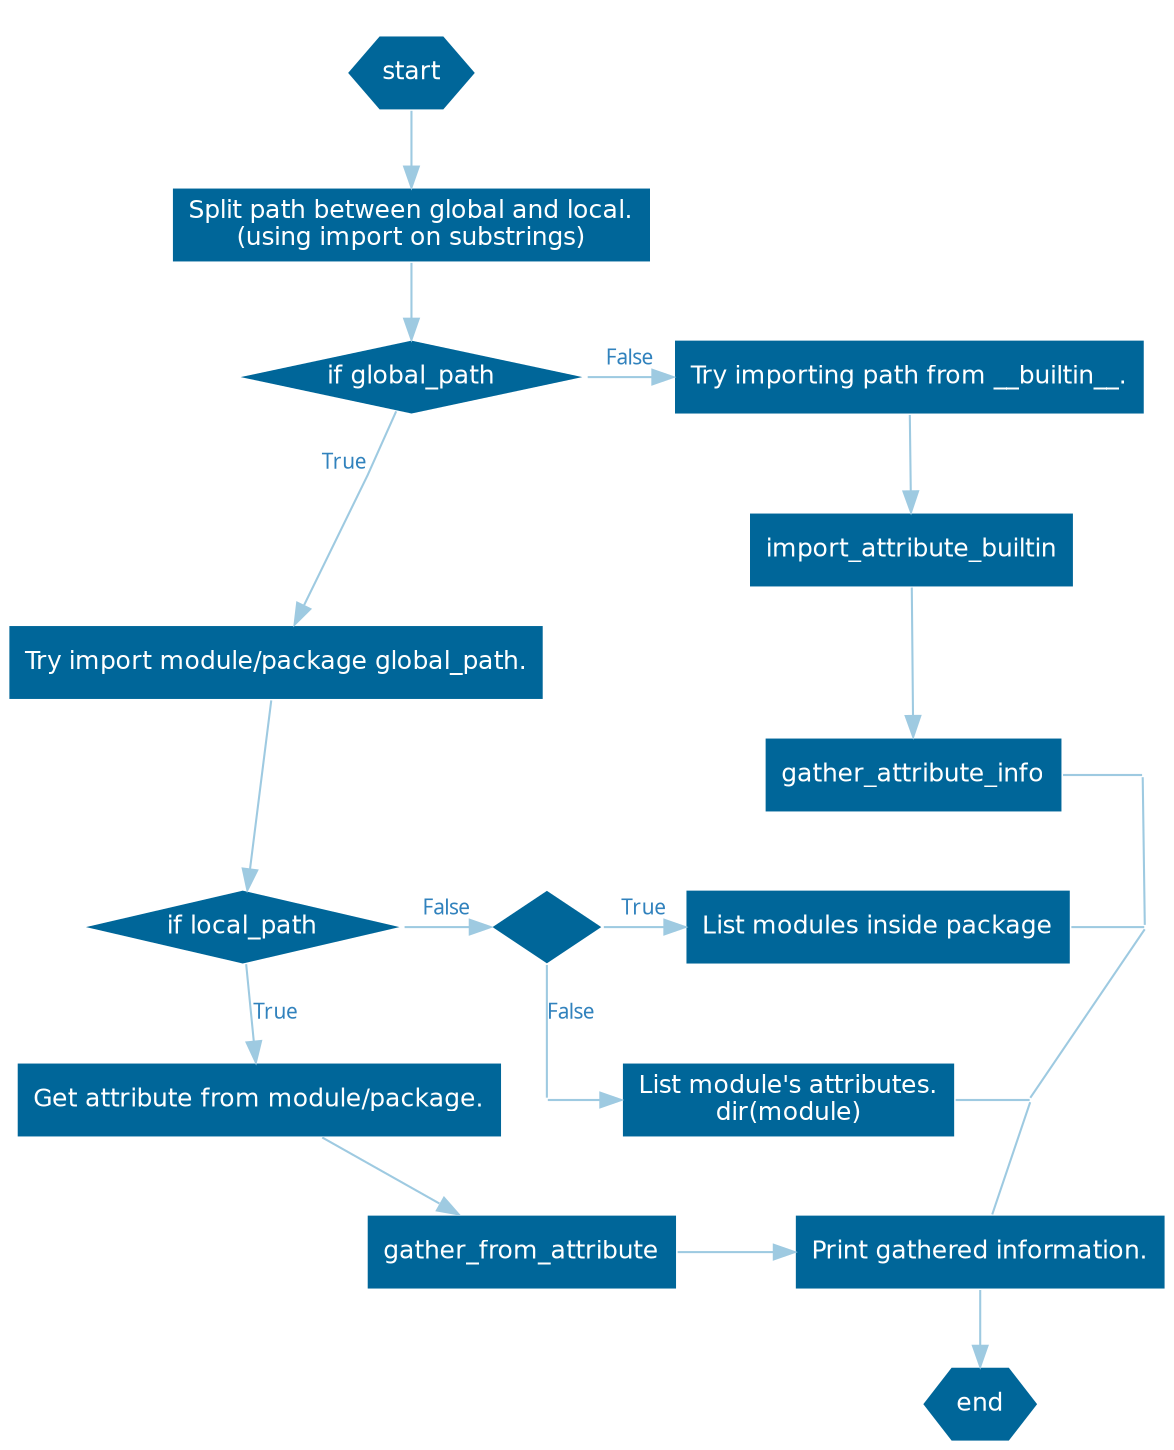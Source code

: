 digraph G {
    fontname="sans-serif";
    splines="line";
    penwidth="0.1";
    forcelabels=true;
    edge [comment="Wildcard edge",
          fontname="sans-serif",
          fontsize=10,
          colorscheme="blues3",
          color=2,
          fontcolor=3];
    node [shape="box",
          fontname="Helvetica",
          fontsize=12,
          fillcolor="#006699",
          color="white",
          fontcolor="white",
          style="filled"];
    {
        rank=same;
        edge [comment="Wildcard node added automatic in EG."];
        node [comment="Wildcard node added automatic in EG."];
        is_global;
        try_builtin;
    }

    is_global -> try_builtin  [label="False"];
    {
        rank=same;
        edge [comment="Wildcard node added automatic in EG."];
        node [comment="Wildcard node added automatic in EG."];
        v11 [width=0,
             shape=point];
        is_local -> if_is_package  [label="False"];
        if_is_package -> list_package  [label="True"];
        list_package -> v11  [dir=none];
    }

    if_is_package [shape=diamond,
                  xlabel="is_is_package",
                   label=" "
                   ];
    dir_module;
    if_is_package -> vv0  [dir=none,
                           label="False"];
    dir_module [label="List module's attributes.\ndir(module)"];
    {
        rank=same;
        edge [comment="Wildcard node added automatic in EG."];
        node [comment="Wildcard node added automatic in EG."];
        vv0 [width=0,
             shape=point];
        vv00 [width=0,
              shape=point];
        vv0 -> dir_module;
        dir_module -> vv00  [dir=none];
    }

    start [shape=hexagon, xlabel="start"];
    list_package [label="List modules inside package"];
    split_path [label="Split path between global and local.\n(using import on substrings)"];
    is_global [shape=diamond,
               label="if global_path"];
    try_builtin [label="Try importing path from __builtin__."];
    is_local [shape=diamond,
              label="if local_path"];
    is_local -> get_attribute  [label="True"];
    get_attribute -> gather_from_attribute;
    {
        rank=same;
        edge [comment="Wildcard node added automatic in EG."];
        node [comment="Wildcard node added automatic in EG."];
        gather_from_attribute -> print_info;
    }

    print_info [label="Print gathered information."];
    get_attribute [label="Get attribute from module/package."];
    end [shape="hexagon"];
    try_import_mp [label="Try import module/package global_path."];
    start -> split_path;
    split_path -> is_global;
    is_global -> try_import_mp  [label="True"];
    try_import_mp -> is_local;
    v00 -> v11  [dir=none];
    v11 -> vv00  [dir=none];
    vv00 -> print_info  [dir=none];
    print_info -> end;
    try_builtin -> import_attribute_builtin;
    import_attribute_builtin -> gather_attribute_info;
    {
        rank=same;
        edge [comment="Wildcard node added automatic in EG."];
        node [comment="Wildcard node added automatic in EG."];
        v00 [width=0,
             shape=point];
        gather_attribute_info -> v00  [dir=none];
    }

}

